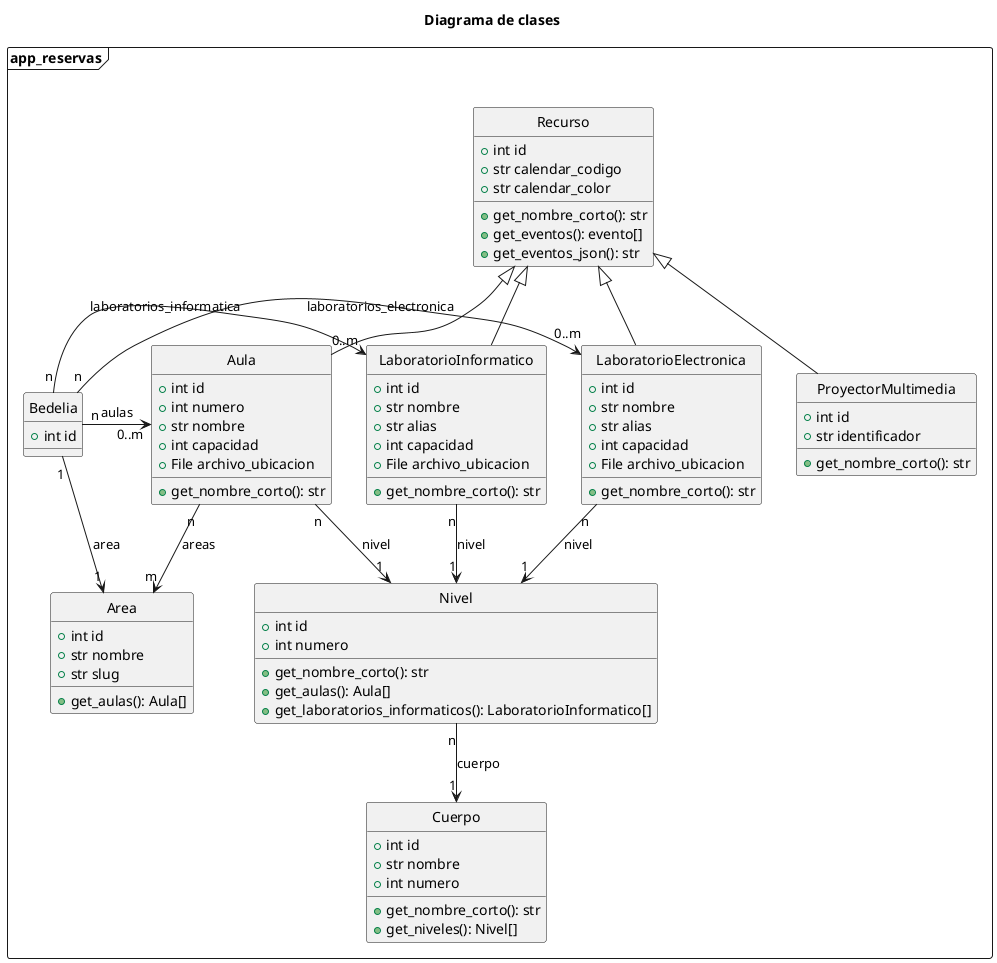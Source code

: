 @startuml diagrama_clases.png

title Diagrama de clases

hide circle

package app_reservas <<Frame>> {
    class Area {
        ' Atributos
        + int id
        + str nombre
        + str slug
        ' Métodos
        + get_aulas(): Aula[]
    }

    class Recurso {
        ' Atributos
        + int id
        + str calendar_codigo
        + str calendar_color
        ' Métodos
        + get_nombre_corto(): str
        + get_eventos(): evento[]
        + get_eventos_json(): str
    }

    class Aula {
        ' Atributos
        + int id
        + int numero
        + str nombre
        + int capacidad
        + File archivo_ubicacion
        ' Métodos
        + get_nombre_corto(): str
    }

    class Bedelia {
        ' Atributos
        + int id
    }

    class Cuerpo {
        ' Atributos
        + int id
        + str nombre
        + int numero
        ' Métodos
        + get_nombre_corto(): str
        + get_niveles(): Nivel[]
    }

    class LaboratorioElectronica {
        ' Atributos
        + int id
        + str nombre
        + str alias
        + int capacidad
        + File archivo_ubicacion
        ' Métodos
        + get_nombre_corto(): str
    }

    class LaboratorioInformatico {
        ' Atributos
        + int id
        + str nombre
        + str alias
        + int capacidad
        + File archivo_ubicacion
        ' Métodos
        + get_nombre_corto(): str
    }

    class Nivel {
        ' Atributos
        + int id
        + int numero
        ' Métodos
        + get_nombre_corto(): str
        + get_aulas(): Aula[]
        + get_laboratorios_informaticos(): LaboratorioInformatico[]
    }

    class ProyectorMultimedia {
        ' Atributos
        + int id
        + str identificador
        ' Métodos
        + get_nombre_corto(): str
    }


    ' Relaciones

    Aula "n" --> "m" Area: areas
    Aula "n" --> "1" Nivel: nivel

    Bedelia "1" --> "1" Area: area
    Bedelia "n" -> "0..m" Aula: aulas
    Bedelia "n" -> "0..m" LaboratorioElectronica: laboratorios_electronica
    Bedelia "n" -> "0..m" LaboratorioInformatico: laboratorios_informatica

    LaboratorioElectronica "n" --> "1" Nivel: nivel
    LaboratorioInformatico "n" --> "1" Nivel: nivel

    Nivel "n" --> "1" Cuerpo: cuerpo


    ' Herencias

    Recurso <|-- Aula
    Recurso <|-- LaboratorioElectronica
    Recurso <|-- LaboratorioInformatico
    Recurso <|-- ProyectorMultimedia
}

@enduml
